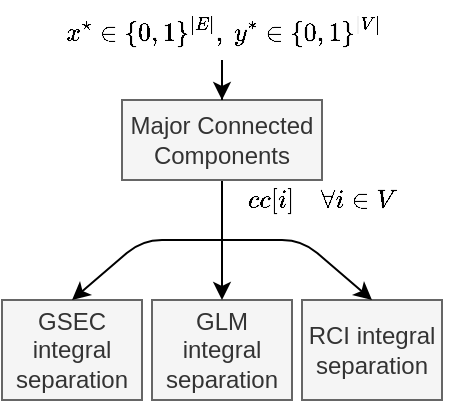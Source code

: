 <mxfile version="18.0.6" type="device" pages="2"><diagram id="yCdrpij12RWUHOF7RABw" name="Integral separation"><mxGraphModel dx="362" dy="494" grid="1" gridSize="10" guides="1" tooltips="1" connect="1" arrows="1" fold="1" page="1" pageScale="1" pageWidth="10000" pageHeight="10000" math="1" shadow="0"><root><mxCell id="0"/><mxCell id="1" parent="0"/><mxCell id="8obks6GUfAup7YDiZ3kM-3" value="$$cc[i] \quad \forall i \in V$$" style="edgeStyle=orthogonalEdgeStyle;rounded=0;orthogonalLoop=1;jettySize=auto;html=1;endArrow=none;endFill=0;exitX=0.5;exitY=1;exitDx=0;exitDy=0;" parent="1" source="8obks6GUfAup7YDiZ3kM-1" edge="1"><mxGeometry x="-0.333" y="50" relative="1" as="geometry"><mxPoint x="720" y="450" as="targetPoint"/><Array as="points"><mxPoint x="720" y="450"/></Array><mxPoint as="offset"/></mxGeometry></mxCell><mxCell id="8obks6GUfAup7YDiZ3kM-1" value="Major Connected Components" style="rounded=0;whiteSpace=wrap;html=1;fillColor=#f5f5f5;strokeColor=#666666;fontColor=#333333;" parent="1" vertex="1"><mxGeometry x="670" y="380" width="100" height="40" as="geometry"/></mxCell><mxCell id="8obks6GUfAup7YDiZ3kM-5" value="GSEC integral separation" style="rounded=0;whiteSpace=wrap;html=1;fillColor=#f5f5f5;strokeColor=#666666;fontColor=#333333;" parent="1" vertex="1"><mxGeometry x="610" y="480" width="70" height="50" as="geometry"/></mxCell><mxCell id="8obks6GUfAup7YDiZ3kM-6" value="GLM integral separation" style="rounded=0;whiteSpace=wrap;html=1;fillColor=#f5f5f5;strokeColor=#666666;fontColor=#333333;" parent="1" vertex="1"><mxGeometry x="685" y="480" width="70" height="50" as="geometry"/></mxCell><mxCell id="8obks6GUfAup7YDiZ3kM-7" value="RCI integral separation" style="rounded=0;whiteSpace=wrap;html=1;fillColor=#f5f5f5;strokeColor=#666666;fontColor=#333333;" parent="1" vertex="1"><mxGeometry x="760" y="480" width="70" height="50" as="geometry"/></mxCell><mxCell id="8obks6GUfAup7YDiZ3kM-8" value="" style="endArrow=classic;html=1;entryX=0.5;entryY=0;entryDx=0;entryDy=0;" parent="1" target="8obks6GUfAup7YDiZ3kM-6" edge="1"><mxGeometry width="50" height="50" relative="1" as="geometry"><mxPoint x="720" y="450" as="sourcePoint"/><mxPoint x="800" y="450" as="targetPoint"/></mxGeometry></mxCell><mxCell id="8obks6GUfAup7YDiZ3kM-9" value="" style="endArrow=classic;html=1;entryX=0.5;entryY=0;entryDx=0;entryDy=0;" parent="1" target="8obks6GUfAup7YDiZ3kM-7" edge="1"><mxGeometry width="50" height="50" relative="1" as="geometry"><mxPoint x="720" y="450" as="sourcePoint"/><mxPoint x="660" y="490" as="targetPoint"/><Array as="points"><mxPoint x="760" y="450"/></Array></mxGeometry></mxCell><mxCell id="8obks6GUfAup7YDiZ3kM-10" value="" style="endArrow=classic;html=1;entryX=0.5;entryY=0;entryDx=0;entryDy=0;" parent="1" target="8obks6GUfAup7YDiZ3kM-5" edge="1"><mxGeometry width="50" height="50" relative="1" as="geometry"><mxPoint x="720" y="450" as="sourcePoint"/><mxPoint x="805" y="490" as="targetPoint"/><Array as="points"><mxPoint x="680" y="450"/></Array></mxGeometry></mxCell><mxCell id="mIPv4zB61RaJJdebC21D-1" style="edgeStyle=orthogonalEdgeStyle;rounded=0;orthogonalLoop=1;jettySize=auto;html=1;entryX=0.5;entryY=0;entryDx=0;entryDy=0;" parent="1" source="mIPv4zB61RaJJdebC21D-2" target="8obks6GUfAup7YDiZ3kM-1" edge="1"><mxGeometry relative="1" as="geometry"><mxPoint x="720" y="400" as="targetPoint"/></mxGeometry></mxCell><mxCell id="mIPv4zB61RaJJdebC21D-2" value="&lt;span style=&quot;color: rgb(0 , 0 , 0) ; font-family: &amp;quot;helvetica&amp;quot; ; font-size: 11px ; font-style: normal ; font-weight: 400 ; letter-spacing: normal ; text-align: center ; text-indent: 0px ; text-transform: none ; word-spacing: 0px ; background-color: rgb(255 , 255 , 255) ; display: inline ; float: none&quot;&gt;$$x^\star \in \{0, 1\}^{|E|},\ y^* \in \{0, 1\}^{|V|}$$&lt;/span&gt;" style="text;html=1;strokeColor=none;fillColor=none;align=center;verticalAlign=middle;whiteSpace=wrap;rounded=0;" parent="1" vertex="1"><mxGeometry x="647.5" y="330" width="145" height="30" as="geometry"/></mxCell></root></mxGraphModel></diagram><diagram id="ZJNJwCouYNsILfxYSoZq" name="Fractional separation"><mxGraphModel dx="362" dy="494" grid="1" gridSize="10" guides="1" tooltips="1" connect="1" arrows="1" fold="1" page="1" pageScale="1" pageWidth="10000" pageHeight="10000" math="1" shadow="0"><root><mxCell id="M_T67xUi5BpGAwLz-M_Z-0"/><mxCell id="M_T67xUi5BpGAwLz-M_Z-1" parent="M_T67xUi5BpGAwLz-M_Z-0"/><mxCell id="iD-odqzIq2_iBv_A0lcS-0" value="$$f_{\mathrm{max}}(s, t), F_1(s, t), F_2(s, t)$$" style="edgeStyle=orthogonalEdgeStyle;rounded=0;orthogonalLoop=1;jettySize=auto;html=1;endArrow=none;endFill=0;exitX=0.5;exitY=1;exitDx=0;exitDy=0;" parent="M_T67xUi5BpGAwLz-M_Z-1" source="iD-odqzIq2_iBv_A0lcS-1" edge="1"><mxGeometry x="-0.333" y="90" relative="1" as="geometry"><mxPoint x="720" y="450" as="targetPoint"/><Array as="points"><mxPoint x="720" y="450"/></Array><mxPoint as="offset"/></mxGeometry></mxCell><mxCell id="iD-odqzIq2_iBv_A0lcS-1" value="Maxflow, mincut $$\forall s, t \in V, s \ne t$$" style="rounded=0;whiteSpace=wrap;html=1;fillColor=#f5f5f5;strokeColor=#666666;fontColor=#333333;" parent="M_T67xUi5BpGAwLz-M_Z-1" vertex="1"><mxGeometry x="662.5" y="360" width="115" height="60" as="geometry"/></mxCell><mxCell id="iD-odqzIq2_iBv_A0lcS-2" value="GSEC fractional separation" style="rounded=0;whiteSpace=wrap;html=1;fillColor=#f5f5f5;strokeColor=#666666;fontColor=#333333;" parent="M_T67xUi5BpGAwLz-M_Z-1" vertex="1"><mxGeometry x="610" y="480" width="70" height="50" as="geometry"/></mxCell><mxCell id="iD-odqzIq2_iBv_A0lcS-3" value="GLM fractional separation" style="rounded=0;whiteSpace=wrap;html=1;fillColor=#f5f5f5;strokeColor=#666666;fontColor=#333333;" parent="M_T67xUi5BpGAwLz-M_Z-1" vertex="1"><mxGeometry x="685" y="480" width="70" height="50" as="geometry"/></mxCell><mxCell id="iD-odqzIq2_iBv_A0lcS-4" value="RCI fractional separation" style="rounded=0;whiteSpace=wrap;html=1;fillColor=#f5f5f5;strokeColor=#666666;fontColor=#333333;" parent="M_T67xUi5BpGAwLz-M_Z-1" vertex="1"><mxGeometry x="760" y="481" width="70" height="49" as="geometry"/></mxCell><mxCell id="iD-odqzIq2_iBv_A0lcS-5" value="" style="endArrow=classic;html=1;entryX=0.5;entryY=0;entryDx=0;entryDy=0;" parent="M_T67xUi5BpGAwLz-M_Z-1" target="iD-odqzIq2_iBv_A0lcS-3" edge="1"><mxGeometry width="50" height="50" relative="1" as="geometry"><mxPoint x="720" y="450" as="sourcePoint"/><mxPoint x="800" y="450" as="targetPoint"/></mxGeometry></mxCell><mxCell id="iD-odqzIq2_iBv_A0lcS-6" value="" style="endArrow=classic;html=1;entryX=0.5;entryY=0;entryDx=0;entryDy=0;" parent="M_T67xUi5BpGAwLz-M_Z-1" target="iD-odqzIq2_iBv_A0lcS-4" edge="1"><mxGeometry width="50" height="50" relative="1" as="geometry"><mxPoint x="720" y="450" as="sourcePoint"/><mxPoint x="660" y="490" as="targetPoint"/><Array as="points"><mxPoint x="760" y="450"/></Array></mxGeometry></mxCell><mxCell id="iD-odqzIq2_iBv_A0lcS-7" value="" style="endArrow=classic;html=1;entryX=0.5;entryY=0;entryDx=0;entryDy=0;" parent="M_T67xUi5BpGAwLz-M_Z-1" target="iD-odqzIq2_iBv_A0lcS-2" edge="1"><mxGeometry width="50" height="50" relative="1" as="geometry"><mxPoint x="720" y="450" as="sourcePoint"/><mxPoint x="805" y="490" as="targetPoint"/><Array as="points"><mxPoint x="680" y="450"/></Array></mxGeometry></mxCell><mxCell id="iD-odqzIq2_iBv_A0lcS-11" style="edgeStyle=orthogonalEdgeStyle;rounded=0;orthogonalLoop=1;jettySize=auto;html=1;entryX=0.5;entryY=0;entryDx=0;entryDy=0;" parent="M_T67xUi5BpGAwLz-M_Z-1" source="iD-odqzIq2_iBv_A0lcS-10" target="iD-odqzIq2_iBv_A0lcS-1" edge="1"><mxGeometry relative="1" as="geometry"/></mxCell><mxCell id="iD-odqzIq2_iBv_A0lcS-10" value="&lt;span style=&quot;color: rgb(0, 0, 0); font-family: helvetica; font-size: 11px; font-style: normal; font-variant-ligatures: normal; font-variant-caps: normal; font-weight: 400; letter-spacing: normal; orphans: 2; text-align: center; text-indent: 0px; text-transform: none; widows: 2; word-spacing: 0px; -webkit-text-stroke-width: 0px; background-color: rgb(255, 255, 255); text-decoration-thickness: initial; text-decoration-style: initial; text-decoration-color: initial; float: none; display: inline !important;&quot;&gt;$$x^\star \in \mathbb{R}^{|E|},\ y^* \in \mathbb{R}^{|V|}$$&lt;/span&gt;" style="text;html=1;strokeColor=none;fillColor=none;align=center;verticalAlign=middle;whiteSpace=wrap;rounded=0;" parent="M_T67xUi5BpGAwLz-M_Z-1" vertex="1"><mxGeometry x="627.5" y="310" width="185" height="30" as="geometry"/></mxCell></root></mxGraphModel></diagram></mxfile>